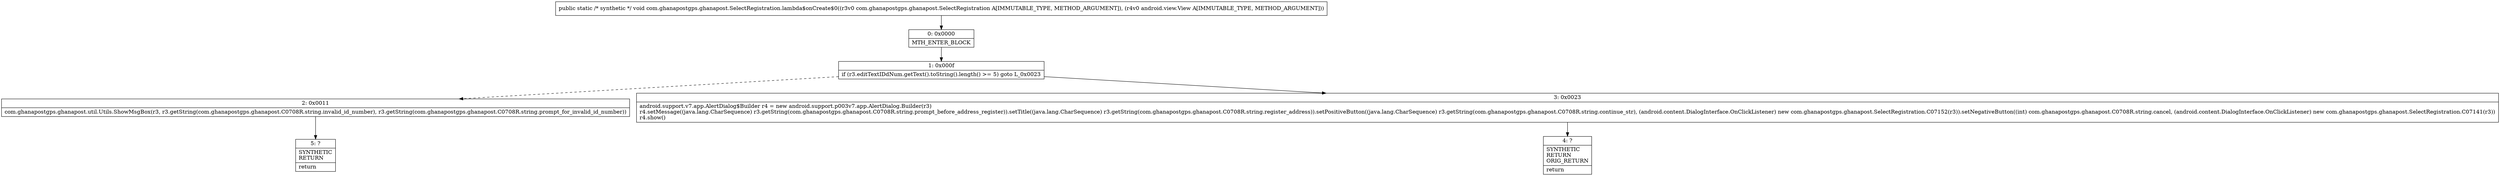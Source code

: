 digraph "CFG forcom.ghanapostgps.ghanapost.SelectRegistration.lambda$onCreate$0(Lcom\/ghanapostgps\/ghanapost\/SelectRegistration;Landroid\/view\/View;)V" {
Node_0 [shape=record,label="{0\:\ 0x0000|MTH_ENTER_BLOCK\l}"];
Node_1 [shape=record,label="{1\:\ 0x000f|if (r3.editTextIDdNum.getText().toString().length() \>= 5) goto L_0x0023\l}"];
Node_2 [shape=record,label="{2\:\ 0x0011|com.ghanapostgps.ghanapost.util.Utils.ShowMsgBox(r3, r3.getString(com.ghanapostgps.ghanapost.C0708R.string.invalid_id_number), r3.getString(com.ghanapostgps.ghanapost.C0708R.string.prompt_for_invalid_id_number))\l}"];
Node_3 [shape=record,label="{3\:\ 0x0023|android.support.v7.app.AlertDialog$Builder r4 = new android.support.p003v7.app.AlertDialog.Builder(r3)\lr4.setMessage((java.lang.CharSequence) r3.getString(com.ghanapostgps.ghanapost.C0708R.string.prompt_before_address_register)).setTitle((java.lang.CharSequence) r3.getString(com.ghanapostgps.ghanapost.C0708R.string.register_address)).setPositiveButton((java.lang.CharSequence) r3.getString(com.ghanapostgps.ghanapost.C0708R.string.continue_str), (android.content.DialogInterface.OnClickListener) new com.ghanapostgps.ghanapost.SelectRegistration.C07152(r3)).setNegativeButton((int) com.ghanapostgps.ghanapost.C0708R.string.cancel, (android.content.DialogInterface.OnClickListener) new com.ghanapostgps.ghanapost.SelectRegistration.C07141(r3))\lr4.show()\l}"];
Node_4 [shape=record,label="{4\:\ ?|SYNTHETIC\lRETURN\lORIG_RETURN\l|return\l}"];
Node_5 [shape=record,label="{5\:\ ?|SYNTHETIC\lRETURN\l|return\l}"];
MethodNode[shape=record,label="{public static \/* synthetic *\/ void com.ghanapostgps.ghanapost.SelectRegistration.lambda$onCreate$0((r3v0 com.ghanapostgps.ghanapost.SelectRegistration A[IMMUTABLE_TYPE, METHOD_ARGUMENT]), (r4v0 android.view.View A[IMMUTABLE_TYPE, METHOD_ARGUMENT])) }"];
MethodNode -> Node_0;
Node_0 -> Node_1;
Node_1 -> Node_2[style=dashed];
Node_1 -> Node_3;
Node_2 -> Node_5;
Node_3 -> Node_4;
}

